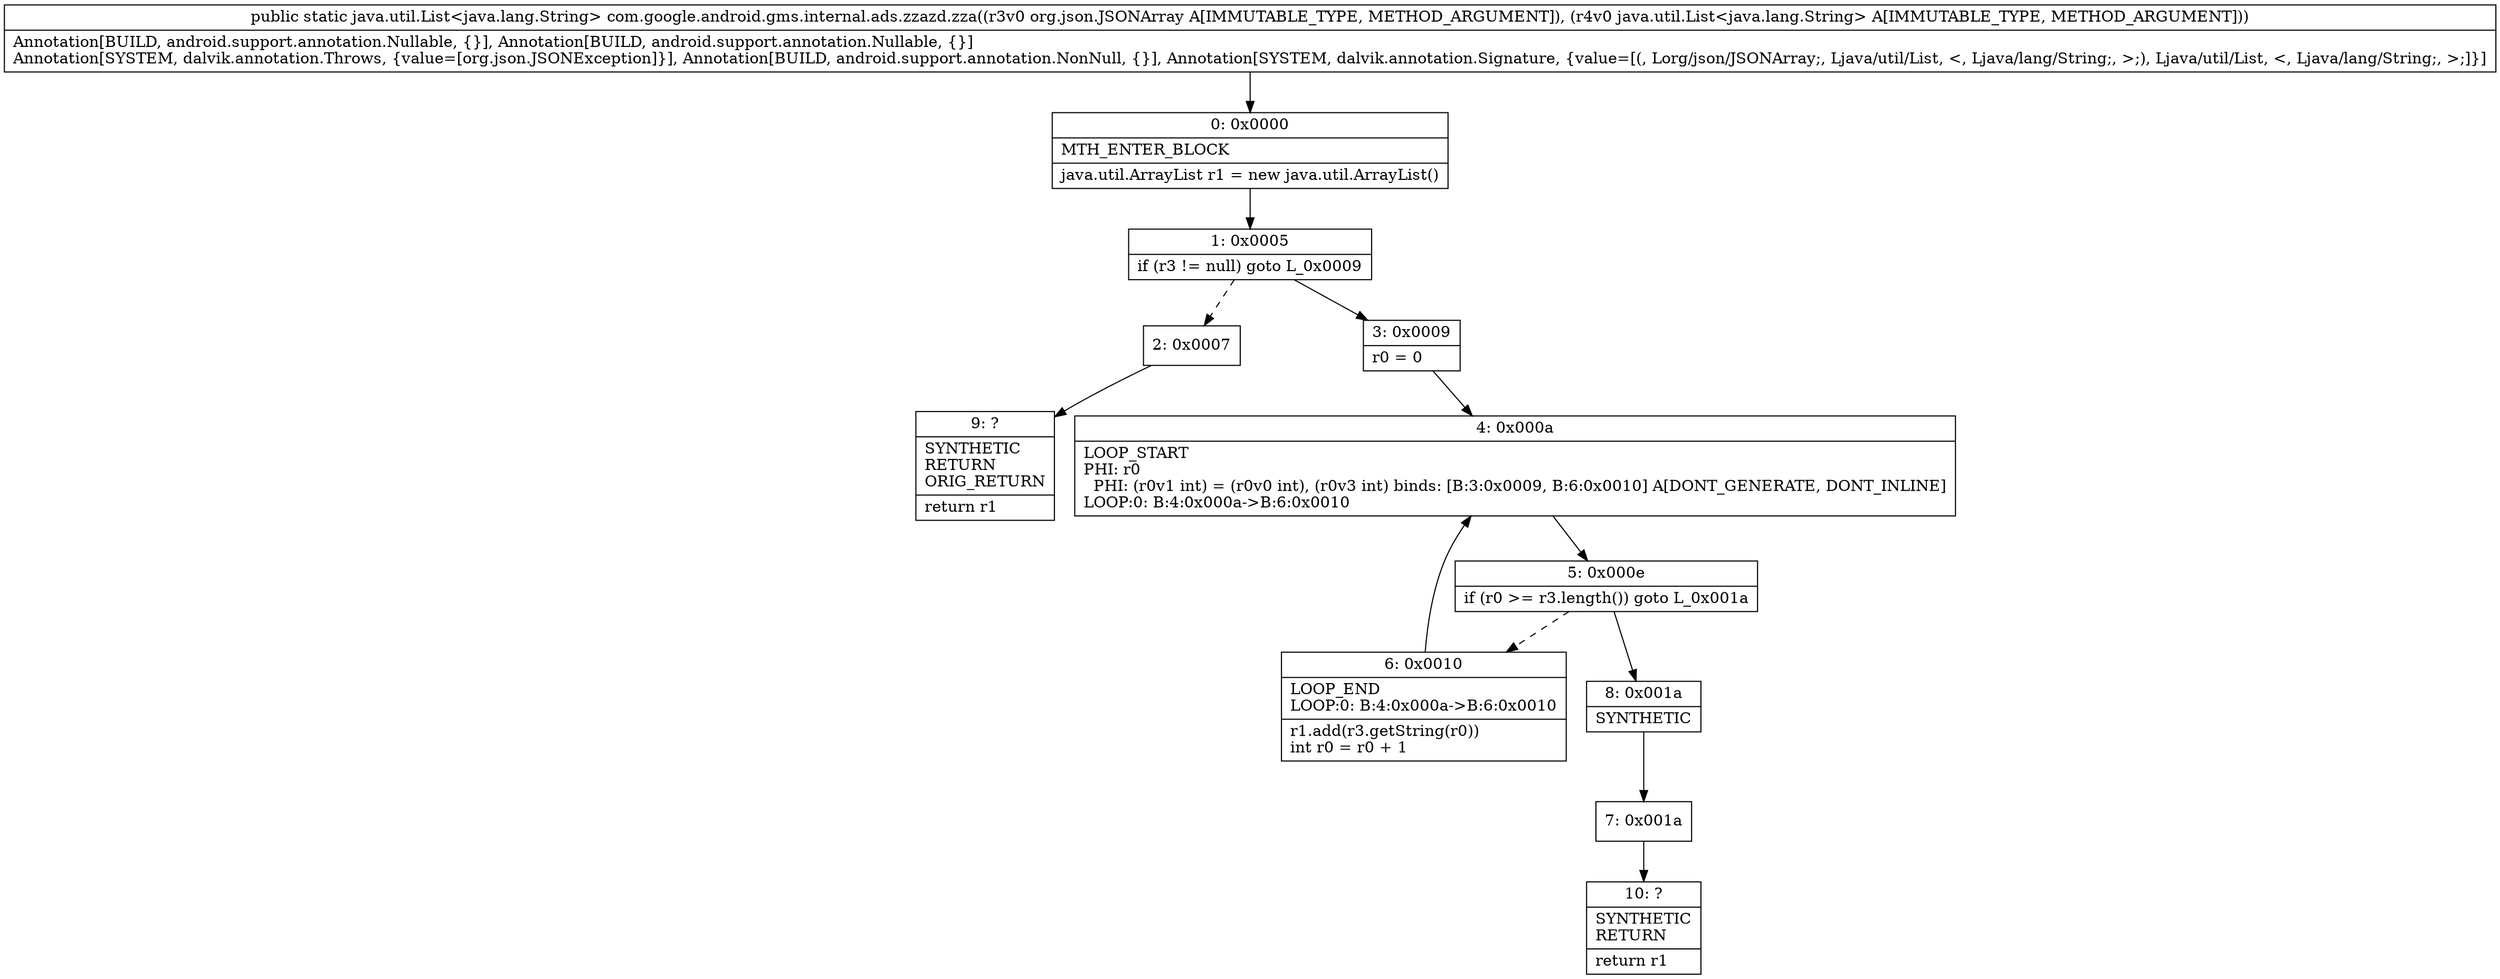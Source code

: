digraph "CFG forcom.google.android.gms.internal.ads.zzazd.zza(Lorg\/json\/JSONArray;Ljava\/util\/List;)Ljava\/util\/List;" {
Node_0 [shape=record,label="{0\:\ 0x0000|MTH_ENTER_BLOCK\l|java.util.ArrayList r1 = new java.util.ArrayList()\l}"];
Node_1 [shape=record,label="{1\:\ 0x0005|if (r3 != null) goto L_0x0009\l}"];
Node_2 [shape=record,label="{2\:\ 0x0007}"];
Node_3 [shape=record,label="{3\:\ 0x0009|r0 = 0\l}"];
Node_4 [shape=record,label="{4\:\ 0x000a|LOOP_START\lPHI: r0 \l  PHI: (r0v1 int) = (r0v0 int), (r0v3 int) binds: [B:3:0x0009, B:6:0x0010] A[DONT_GENERATE, DONT_INLINE]\lLOOP:0: B:4:0x000a\-\>B:6:0x0010\l}"];
Node_5 [shape=record,label="{5\:\ 0x000e|if (r0 \>= r3.length()) goto L_0x001a\l}"];
Node_6 [shape=record,label="{6\:\ 0x0010|LOOP_END\lLOOP:0: B:4:0x000a\-\>B:6:0x0010\l|r1.add(r3.getString(r0))\lint r0 = r0 + 1\l}"];
Node_7 [shape=record,label="{7\:\ 0x001a}"];
Node_8 [shape=record,label="{8\:\ 0x001a|SYNTHETIC\l}"];
Node_9 [shape=record,label="{9\:\ ?|SYNTHETIC\lRETURN\lORIG_RETURN\l|return r1\l}"];
Node_10 [shape=record,label="{10\:\ ?|SYNTHETIC\lRETURN\l|return r1\l}"];
MethodNode[shape=record,label="{public static java.util.List\<java.lang.String\> com.google.android.gms.internal.ads.zzazd.zza((r3v0 org.json.JSONArray A[IMMUTABLE_TYPE, METHOD_ARGUMENT]), (r4v0 java.util.List\<java.lang.String\> A[IMMUTABLE_TYPE, METHOD_ARGUMENT]))  | Annotation[BUILD, android.support.annotation.Nullable, \{\}], Annotation[BUILD, android.support.annotation.Nullable, \{\}]\lAnnotation[SYSTEM, dalvik.annotation.Throws, \{value=[org.json.JSONException]\}], Annotation[BUILD, android.support.annotation.NonNull, \{\}], Annotation[SYSTEM, dalvik.annotation.Signature, \{value=[(, Lorg\/json\/JSONArray;, Ljava\/util\/List, \<, Ljava\/lang\/String;, \>;), Ljava\/util\/List, \<, Ljava\/lang\/String;, \>;]\}]\l}"];
MethodNode -> Node_0;
Node_0 -> Node_1;
Node_1 -> Node_2[style=dashed];
Node_1 -> Node_3;
Node_2 -> Node_9;
Node_3 -> Node_4;
Node_4 -> Node_5;
Node_5 -> Node_6[style=dashed];
Node_5 -> Node_8;
Node_6 -> Node_4;
Node_7 -> Node_10;
Node_8 -> Node_7;
}

